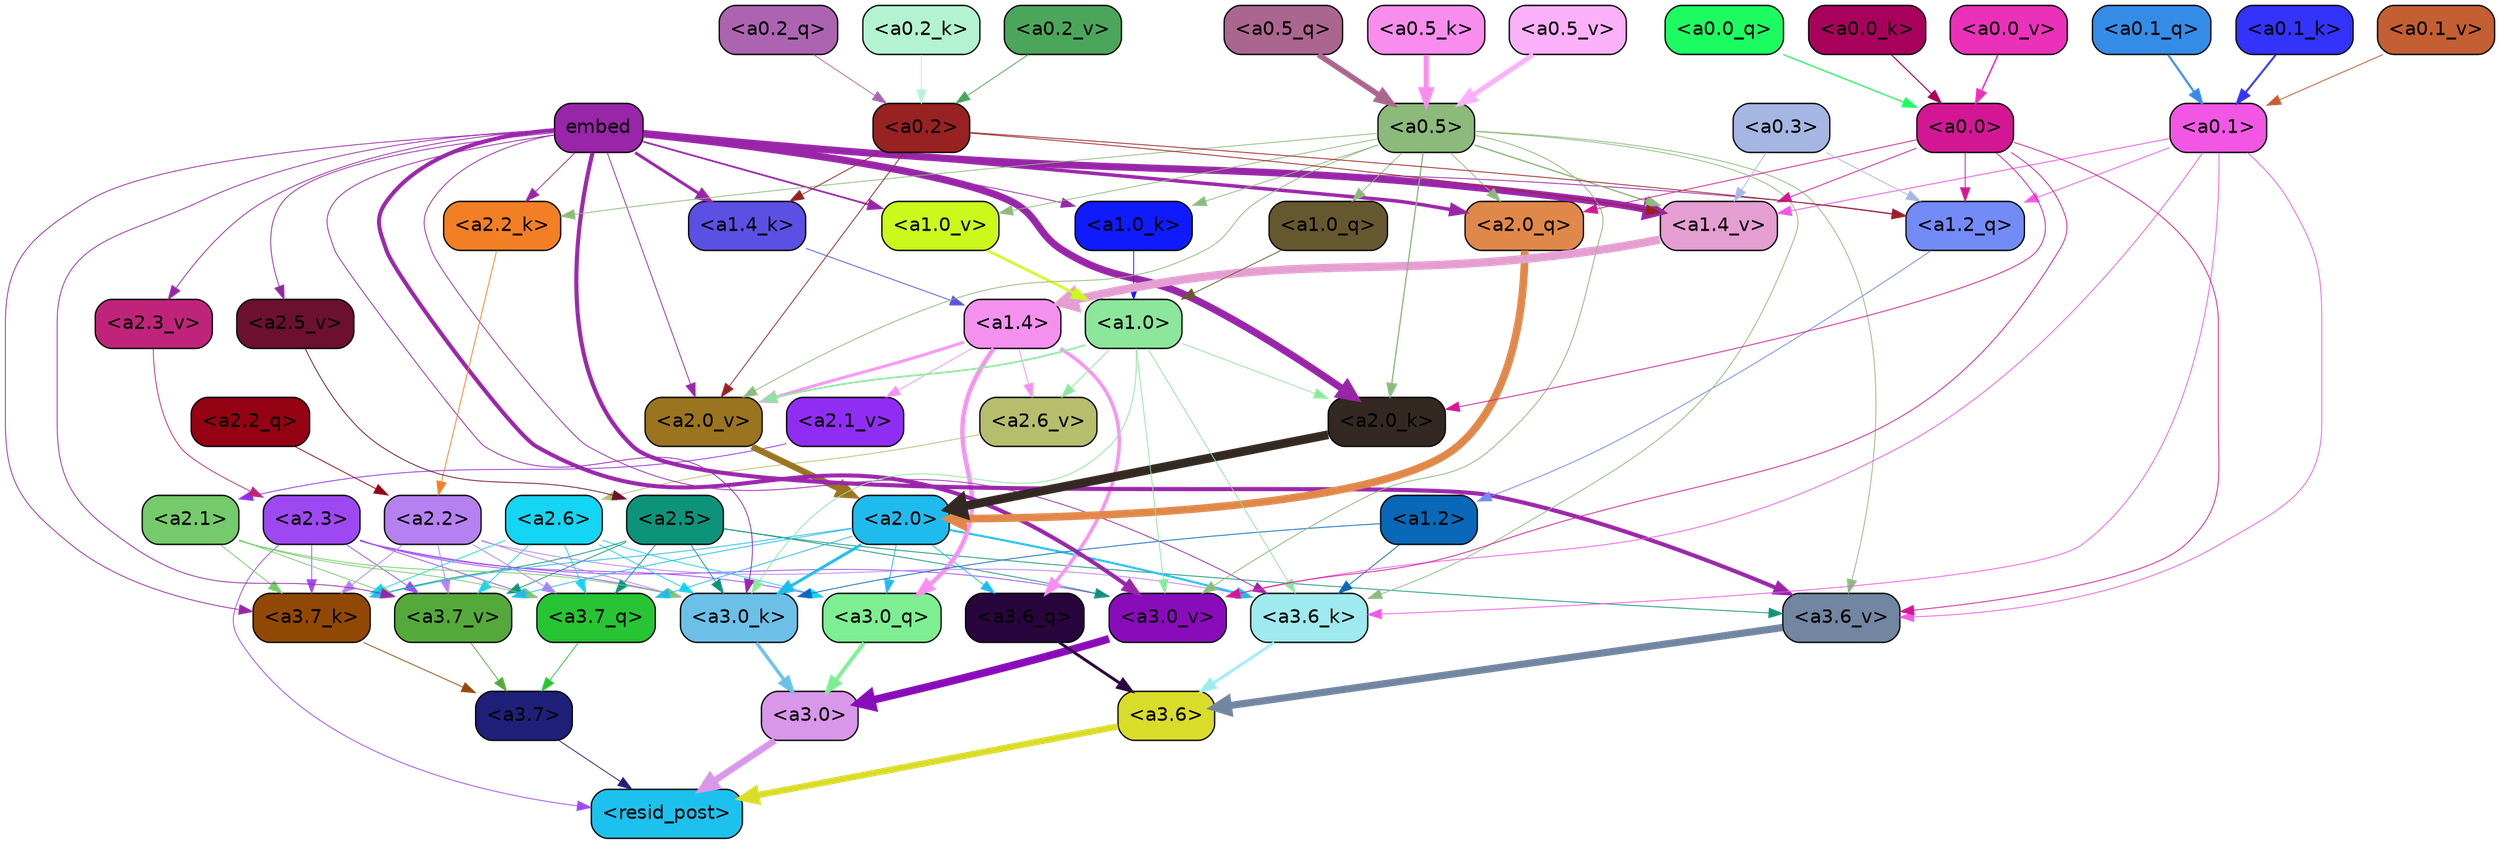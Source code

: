 strict digraph "" {
	graph [bgcolor=transparent,
		layout=dot,
		overlap=false,
		splines=true
	];
	"<a3.7>"	[color=black,
		fillcolor="#1e2079",
		fontname=Helvetica,
		shape=box,
		style="filled, rounded"];
	"<resid_post>"	[color=black,
		fillcolor="#1dc1ee",
		fontname=Helvetica,
		shape=box,
		style="filled, rounded"];
	"<a3.7>" -> "<resid_post>"	[color="#1e2079",
		penwidth=0.6];
	"<a3.6>"	[color=black,
		fillcolor="#dadc2a",
		fontname=Helvetica,
		shape=box,
		style="filled, rounded"];
	"<a3.6>" -> "<resid_post>"	[color="#dadc2a",
		penwidth=4.753257989883423];
	"<a3.0>"	[color=black,
		fillcolor="#d897e9",
		fontname=Helvetica,
		shape=box,
		style="filled, rounded"];
	"<a3.0>" -> "<resid_post>"	[color="#d897e9",
		penwidth=4.90053927898407];
	"<a2.3>"	[color=black,
		fillcolor="#9e48f2",
		fontname=Helvetica,
		shape=box,
		style="filled, rounded"];
	"<a2.3>" -> "<resid_post>"	[color="#9e48f2",
		penwidth=0.6];
	"<a3.7_q>"	[color=black,
		fillcolor="#27c433",
		fontname=Helvetica,
		shape=box,
		style="filled, rounded"];
	"<a2.3>" -> "<a3.7_q>"	[color="#9e48f2",
		penwidth=0.6];
	"<a3.0_q>"	[color=black,
		fillcolor="#7dee91",
		fontname=Helvetica,
		shape=box,
		style="filled, rounded"];
	"<a2.3>" -> "<a3.0_q>"	[color="#9e48f2",
		penwidth=0.6];
	"<a3.7_k>"	[color=black,
		fillcolor="#924805",
		fontname=Helvetica,
		shape=box,
		style="filled, rounded"];
	"<a2.3>" -> "<a3.7_k>"	[color="#9e48f2",
		penwidth=0.6];
	"<a3.0_k>"	[color=black,
		fillcolor="#6cc0e8",
		fontname=Helvetica,
		shape=box,
		style="filled, rounded"];
	"<a2.3>" -> "<a3.0_k>"	[color="#9e48f2",
		penwidth=0.6];
	"<a3.7_v>"	[color=black,
		fillcolor="#55a93b",
		fontname=Helvetica,
		shape=box,
		style="filled, rounded"];
	"<a2.3>" -> "<a3.7_v>"	[color="#9e48f2",
		penwidth=0.6];
	"<a3.0_v>"	[color=black,
		fillcolor="#890cba",
		fontname=Helvetica,
		shape=box,
		style="filled, rounded"];
	"<a2.3>" -> "<a3.0_v>"	[color="#9e48f2",
		penwidth=0.6];
	"<a3.7_q>" -> "<a3.7>"	[color="#27c433",
		penwidth=0.6];
	"<a3.6_q>"	[color=black,
		fillcolor="#29053d",
		fontname=Helvetica,
		shape=box,
		style="filled, rounded"];
	"<a3.6_q>" -> "<a3.6>"	[color="#29053d",
		penwidth=2.160832464694977];
	"<a3.0_q>" -> "<a3.0>"	[color="#7dee91",
		penwidth=2.870753765106201];
	"<a3.7_k>" -> "<a3.7>"	[color="#924805",
		penwidth=0.6];
	"<a3.6_k>"	[color=black,
		fillcolor="#9feaee",
		fontname=Helvetica,
		shape=box,
		style="filled, rounded"];
	"<a3.6_k>" -> "<a3.6>"	[color="#9feaee",
		penwidth=2.13908451795578];
	"<a3.0_k>" -> "<a3.0>"	[color="#6cc0e8",
		penwidth=2.520303964614868];
	"<a3.7_v>" -> "<a3.7>"	[color="#55a93b",
		penwidth=0.6];
	"<a3.6_v>"	[color=black,
		fillcolor="#7285a1",
		fontname=Helvetica,
		shape=box,
		style="filled, rounded"];
	"<a3.6_v>" -> "<a3.6>"	[color="#7285a1",
		penwidth=5.297133803367615];
	"<a3.0_v>" -> "<a3.0>"	[color="#890cba",
		penwidth=5.680712580680847];
	"<a2.6>"	[color=black,
		fillcolor="#14d5f3",
		fontname=Helvetica,
		shape=box,
		style="filled, rounded"];
	"<a2.6>" -> "<a3.7_q>"	[color="#14d5f3",
		penwidth=0.6];
	"<a2.6>" -> "<a3.0_q>"	[color="#14d5f3",
		penwidth=0.6];
	"<a2.6>" -> "<a3.7_k>"	[color="#14d5f3",
		penwidth=0.6];
	"<a2.6>" -> "<a3.0_k>"	[color="#14d5f3",
		penwidth=0.6];
	"<a2.6>" -> "<a3.7_v>"	[color="#14d5f3",
		penwidth=0.6];
	"<a2.5>"	[color=black,
		fillcolor="#0e937b",
		fontname=Helvetica,
		shape=box,
		style="filled, rounded"];
	"<a2.5>" -> "<a3.7_q>"	[color="#0e937b",
		penwidth=0.6];
	"<a2.5>" -> "<a3.7_k>"	[color="#0e937b",
		penwidth=0.6];
	"<a2.5>" -> "<a3.0_k>"	[color="#0e937b",
		penwidth=0.6];
	"<a2.5>" -> "<a3.7_v>"	[color="#0e937b",
		penwidth=0.6];
	"<a2.5>" -> "<a3.6_v>"	[color="#0e937b",
		penwidth=0.6];
	"<a2.5>" -> "<a3.0_v>"	[color="#0e937b",
		penwidth=0.6];
	"<a2.2>"	[color=black,
		fillcolor="#b581f1",
		fontname=Helvetica,
		shape=box,
		style="filled, rounded"];
	"<a2.2>" -> "<a3.7_q>"	[color="#b581f1",
		penwidth=0.6];
	"<a2.2>" -> "<a3.7_k>"	[color="#b581f1",
		penwidth=0.6];
	"<a2.2>" -> "<a3.6_k>"	[color="#b581f1",
		penwidth=0.6];
	"<a2.2>" -> "<a3.0_k>"	[color="#b581f1",
		penwidth=0.6];
	"<a2.2>" -> "<a3.7_v>"	[color="#b581f1",
		penwidth=0.6];
	"<a2.1>"	[color=black,
		fillcolor="#75ca6b",
		fontname=Helvetica,
		shape=box,
		style="filled, rounded"];
	"<a2.1>" -> "<a3.7_q>"	[color="#75ca6b",
		penwidth=0.6];
	"<a2.1>" -> "<a3.7_k>"	[color="#75ca6b",
		penwidth=0.6];
	"<a2.1>" -> "<a3.0_k>"	[color="#75ca6b",
		penwidth=0.6];
	"<a2.1>" -> "<a3.7_v>"	[color="#75ca6b",
		penwidth=0.6];
	"<a2.0>"	[color=black,
		fillcolor="#20bbed",
		fontname=Helvetica,
		shape=box,
		style="filled, rounded"];
	"<a2.0>" -> "<a3.7_q>"	[color="#20bbed",
		penwidth=0.6];
	"<a2.0>" -> "<a3.6_q>"	[color="#20bbed",
		penwidth=0.6];
	"<a2.0>" -> "<a3.0_q>"	[color="#20bbed",
		penwidth=0.6];
	"<a2.0>" -> "<a3.7_k>"	[color="#20bbed",
		penwidth=0.6];
	"<a2.0>" -> "<a3.6_k>"	[color="#20bbed",
		penwidth=1.5348684191703796];
	"<a2.0>" -> "<a3.0_k>"	[color="#20bbed",
		penwidth=2.172017753124237];
	"<a2.0>" -> "<a3.7_v>"	[color="#20bbed",
		penwidth=0.6];
	"<a1.4>"	[color=black,
		fillcolor="#f491ef",
		fontname=Helvetica,
		shape=box,
		style="filled, rounded"];
	"<a1.4>" -> "<a3.6_q>"	[color="#f491ef",
		penwidth=2.532623291015625];
	"<a1.4>" -> "<a3.0_q>"	[color="#f491ef",
		penwidth=3.2595192790031433];
	"<a2.6_v>"	[color=black,
		fillcolor="#b6bd6d",
		fontname=Helvetica,
		shape=box,
		style="filled, rounded"];
	"<a1.4>" -> "<a2.6_v>"	[color="#f491ef",
		penwidth=0.6];
	"<a2.1_v>"	[color=black,
		fillcolor="#902df2",
		fontname=Helvetica,
		shape=box,
		style="filled, rounded"];
	"<a1.4>" -> "<a2.1_v>"	[color="#f491ef",
		penwidth=0.6];
	"<a2.0_v>"	[color=black,
		fillcolor="#9a741f",
		fontname=Helvetica,
		shape=box,
		style="filled, rounded"];
	"<a1.4>" -> "<a2.0_v>"	[color="#f491ef",
		penwidth=2.1199009865522385];
	embed	[color=black,
		fillcolor="#9925a9",
		fontname=Helvetica,
		shape=box,
		style="filled, rounded"];
	embed -> "<a3.7_k>"	[color="#9925a9",
		penwidth=0.6];
	embed -> "<a3.6_k>"	[color="#9925a9",
		penwidth=0.6];
	embed -> "<a3.0_k>"	[color="#9925a9",
		penwidth=0.6117386221885681];
	embed -> "<a3.7_v>"	[color="#9925a9",
		penwidth=0.6];
	embed -> "<a3.6_v>"	[color="#9925a9",
		penwidth=3.0186105966567993];
	embed -> "<a3.0_v>"	[color="#9925a9",
		penwidth=2.969020187854767];
	"<a2.0_q>"	[color=black,
		fillcolor="#e08849",
		fontname=Helvetica,
		shape=box,
		style="filled, rounded"];
	embed -> "<a2.0_q>"	[color="#9925a9",
		penwidth=2.5791755318641663];
	"<a2.2_k>"	[color=black,
		fillcolor="#f37f24",
		fontname=Helvetica,
		shape=box,
		style="filled, rounded"];
	embed -> "<a2.2_k>"	[color="#9925a9",
		penwidth=0.6];
	"<a2.0_k>"	[color=black,
		fillcolor="#332922",
		fontname=Helvetica,
		shape=box,
		style="filled, rounded"];
	embed -> "<a2.0_k>"	[color="#9925a9",
		penwidth=5.307481050491333];
	"<a2.5_v>"	[color=black,
		fillcolor="#6c102f",
		fontname=Helvetica,
		shape=box,
		style="filled, rounded"];
	embed -> "<a2.5_v>"	[color="#9925a9",
		penwidth=0.6];
	"<a2.3_v>"	[color=black,
		fillcolor="#c0247a",
		fontname=Helvetica,
		shape=box,
		style="filled, rounded"];
	embed -> "<a2.3_v>"	[color="#9925a9",
		penwidth=0.6];
	embed -> "<a2.0_v>"	[color="#9925a9",
		penwidth=0.6];
	"<a1.2_q>"	[color=black,
		fillcolor="#738bf6",
		fontname=Helvetica,
		shape=box,
		style="filled, rounded"];
	embed -> "<a1.2_q>"	[color="#9925a9",
		penwidth=0.6];
	"<a1.4_k>"	[color=black,
		fillcolor="#5b50e4",
		fontname=Helvetica,
		shape=box,
		style="filled, rounded"];
	embed -> "<a1.4_k>"	[color="#9925a9",
		penwidth=2.1839776039123535];
	"<a1.0_k>"	[color=black,
		fillcolor="#0f1bfd",
		fontname=Helvetica,
		shape=box,
		style="filled, rounded"];
	embed -> "<a1.0_k>"	[color="#9925a9",
		penwidth=0.6];
	"<a1.4_v>"	[color=black,
		fillcolor="#e49ed1",
		fontname=Helvetica,
		shape=box,
		style="filled, rounded"];
	embed -> "<a1.4_v>"	[color="#9925a9",
		penwidth=5.2540810108184814];
	"<a1.0_v>"	[color=black,
		fillcolor="#cbf91b",
		fontname=Helvetica,
		shape=box,
		style="filled, rounded"];
	embed -> "<a1.0_v>"	[color="#9925a9",
		penwidth=1.3048751950263977];
	"<a1.2>"	[color=black,
		fillcolor="#0968b7",
		fontname=Helvetica,
		shape=box,
		style="filled, rounded"];
	"<a1.2>" -> "<a3.6_k>"	[color="#0968b7",
		penwidth=0.6];
	"<a1.2>" -> "<a3.0_k>"	[color="#0968b7",
		penwidth=0.6];
	"<a1.0>"	[color=black,
		fillcolor="#8ce69c",
		fontname=Helvetica,
		shape=box,
		style="filled, rounded"];
	"<a1.0>" -> "<a3.6_k>"	[color="#8ce69c",
		penwidth=0.6];
	"<a1.0>" -> "<a3.0_k>"	[color="#8ce69c",
		penwidth=0.6];
	"<a1.0>" -> "<a3.0_v>"	[color="#8ce69c",
		penwidth=0.6];
	"<a1.0>" -> "<a2.0_k>"	[color="#8ce69c",
		penwidth=0.6];
	"<a1.0>" -> "<a2.6_v>"	[color="#8ce69c",
		penwidth=0.6];
	"<a1.0>" -> "<a2.0_v>"	[color="#8ce69c",
		penwidth=1.237271785736084];
	"<a0.5>"	[color=black,
		fillcolor="#8cba7b",
		fontname=Helvetica,
		shape=box,
		style="filled, rounded"];
	"<a0.5>" -> "<a3.6_k>"	[color="#8cba7b",
		penwidth=0.6];
	"<a0.5>" -> "<a3.6_v>"	[color="#8cba7b",
		penwidth=0.6];
	"<a0.5>" -> "<a3.0_v>"	[color="#8cba7b",
		penwidth=0.6409564018249512];
	"<a0.5>" -> "<a2.0_q>"	[color="#8cba7b",
		penwidth=0.6];
	"<a0.5>" -> "<a2.2_k>"	[color="#8cba7b",
		penwidth=0.6];
	"<a0.5>" -> "<a2.0_k>"	[color="#8cba7b",
		penwidth=0.9355769157409668];
	"<a0.5>" -> "<a2.0_v>"	[color="#8cba7b",
		penwidth=0.6];
	"<a1.0_q>"	[color=black,
		fillcolor="#66582e",
		fontname=Helvetica,
		shape=box,
		style="filled, rounded"];
	"<a0.5>" -> "<a1.0_q>"	[color="#8cba7b",
		penwidth=0.6];
	"<a0.5>" -> "<a1.0_k>"	[color="#8cba7b",
		penwidth=0.6];
	"<a0.5>" -> "<a1.4_v>"	[color="#8cba7b",
		penwidth=1.016412615776062];
	"<a0.5>" -> "<a1.0_v>"	[color="#8cba7b",
		penwidth=0.6];
	"<a0.1>"	[color=black,
		fillcolor="#f157e4",
		fontname=Helvetica,
		shape=box,
		style="filled, rounded"];
	"<a0.1>" -> "<a3.6_k>"	[color="#f157e4",
		penwidth=0.6];
	"<a0.1>" -> "<a3.6_v>"	[color="#f157e4",
		penwidth=0.6];
	"<a0.1>" -> "<a3.0_v>"	[color="#f157e4",
		penwidth=0.6];
	"<a0.1>" -> "<a1.2_q>"	[color="#f157e4",
		penwidth=0.6];
	"<a0.1>" -> "<a1.4_v>"	[color="#f157e4",
		penwidth=0.6440334320068359];
	"<a0.0>"	[color=black,
		fillcolor="#d31794",
		fontname=Helvetica,
		shape=box,
		style="filled, rounded"];
	"<a0.0>" -> "<a3.6_v>"	[color="#d31794",
		penwidth=0.6];
	"<a0.0>" -> "<a3.0_v>"	[color="#d31794",
		penwidth=0.6];
	"<a0.0>" -> "<a2.0_q>"	[color="#d31794",
		penwidth=0.6];
	"<a0.0>" -> "<a2.0_k>"	[color="#d31794",
		penwidth=0.6];
	"<a0.0>" -> "<a1.2_q>"	[color="#d31794",
		penwidth=0.6];
	"<a0.0>" -> "<a1.4_v>"	[color="#d31794",
		penwidth=0.6];
	"<a2.2_q>"	[color=black,
		fillcolor="#950213",
		fontname=Helvetica,
		shape=box,
		style="filled, rounded"];
	"<a2.2_q>" -> "<a2.2>"	[color="#950213",
		penwidth=0.6];
	"<a2.0_q>" -> "<a2.0>"	[color="#e08849",
		penwidth=5.682948350906372];
	"<a2.2_k>" -> "<a2.2>"	[color="#f37f24",
		penwidth=0.6];
	"<a2.0_k>" -> "<a2.0>"	[color="#332922",
		penwidth=6.450693130493164];
	"<a2.6_v>" -> "<a2.6>"	[color="#b6bd6d",
		penwidth=0.6];
	"<a2.5_v>" -> "<a2.5>"	[color="#6c102f",
		penwidth=0.6];
	"<a2.3_v>" -> "<a2.3>"	[color="#c0247a",
		penwidth=0.6];
	"<a2.1_v>" -> "<a2.1>"	[color="#902df2",
		penwidth=0.6];
	"<a2.0_v>" -> "<a2.0>"	[color="#9a741f",
		penwidth=4.592647075653076];
	"<a0.2>"	[color=black,
		fillcolor="#982122",
		fontname=Helvetica,
		shape=box,
		style="filled, rounded"];
	"<a0.2>" -> "<a2.0_v>"	[color="#982122",
		penwidth=0.6];
	"<a0.2>" -> "<a1.2_q>"	[color="#982122",
		penwidth=0.6];
	"<a0.2>" -> "<a1.4_k>"	[color="#982122",
		penwidth=0.6];
	"<a0.2>" -> "<a1.4_v>"	[color="#982122",
		penwidth=0.6];
	"<a1.2_q>" -> "<a1.2>"	[color="#738bf6",
		penwidth=0.6323684453964233];
	"<a1.0_q>" -> "<a1.0>"	[color="#66582e",
		penwidth=0.6];
	"<a1.4_k>" -> "<a1.4>"	[color="#5b50e4",
		penwidth=0.6];
	"<a1.0_k>" -> "<a1.0>"	[color="#0f1bfd",
		penwidth=0.6];
	"<a1.4_v>" -> "<a1.4>"	[color="#e49ed1",
		penwidth=6.149721145629883];
	"<a1.0_v>" -> "<a1.0>"	[color="#cbf91b",
		penwidth=1.874430701136589];
	"<a0.3>"	[color=black,
		fillcolor="#a6b6e3",
		fontname=Helvetica,
		shape=box,
		style="filled, rounded"];
	"<a0.3>" -> "<a1.2_q>"	[color="#a6b6e3",
		penwidth=0.6];
	"<a0.3>" -> "<a1.4_v>"	[color="#a6b6e3",
		penwidth=0.6];
	"<a0.5_q>"	[color=black,
		fillcolor="#ab668f",
		fontname=Helvetica,
		shape=box,
		style="filled, rounded"];
	"<a0.5_q>" -> "<a0.5>"	[color="#ab668f",
		penwidth=4.096640631556511];
	"<a0.2_q>"	[color=black,
		fillcolor="#ac64b1",
		fontname=Helvetica,
		shape=box,
		style="filled, rounded"];
	"<a0.2_q>" -> "<a0.2>"	[color="#ac64b1",
		penwidth=0.6005611419677734];
	"<a0.1_q>"	[color=black,
		fillcolor="#358ce6",
		fontname=Helvetica,
		shape=box,
		style="filled, rounded"];
	"<a0.1_q>" -> "<a0.1>"	[color="#358ce6",
		penwidth=1.5538761615753174];
	"<a0.0_q>"	[color=black,
		fillcolor="#1cfc61",
		fontname=Helvetica,
		shape=box,
		style="filled, rounded"];
	"<a0.0_q>" -> "<a0.0>"	[color="#1cfc61",
		penwidth=0.8876461982727051];
	"<a0.5_k>"	[color=black,
		fillcolor="#f88dee",
		fontname=Helvetica,
		shape=box,
		style="filled, rounded"];
	"<a0.5_k>" -> "<a0.5>"	[color="#f88dee",
		penwidth=3.7383413314819336];
	"<a0.2_k>"	[color=black,
		fillcolor="#b4f3d2",
		fontname=Helvetica,
		shape=box,
		style="filled, rounded"];
	"<a0.2_k>" -> "<a0.2>"	[color="#b4f3d2",
		penwidth=0.6];
	"<a0.1_k>"	[color=black,
		fillcolor="#3333fa",
		fontname=Helvetica,
		shape=box,
		style="filled, rounded"];
	"<a0.1_k>" -> "<a0.1>"	[color="#3333fa",
		penwidth=1.4667291641235352];
	"<a0.0_k>"	[color=black,
		fillcolor="#a8015c",
		fontname=Helvetica,
		shape=box,
		style="filled, rounded"];
	"<a0.0_k>" -> "<a0.0>"	[color="#a8015c",
		penwidth=0.7793014049530029];
	"<a0.5_v>"	[color=black,
		fillcolor="#fbb1f9",
		fontname=Helvetica,
		shape=box,
		style="filled, rounded"];
	"<a0.5_v>" -> "<a0.5>"	[color="#fbb1f9",
		penwidth=3.717004656791687];
	"<a0.2_v>"	[color=black,
		fillcolor="#4ba65c",
		fontname=Helvetica,
		shape=box,
		style="filled, rounded"];
	"<a0.2_v>" -> "<a0.2>"	[color="#4ba65c",
		penwidth=0.6];
	"<a0.1_v>"	[color=black,
		fillcolor="#c35f33",
		fontname=Helvetica,
		shape=box,
		style="filled, rounded"];
	"<a0.1_v>" -> "<a0.1>"	[color="#c35f33",
		penwidth=0.6493067741394043];
	"<a0.0_v>"	[color=black,
		fillcolor="#eb31b9",
		fontname=Helvetica,
		shape=box,
		style="filled, rounded"];
	"<a0.0_v>" -> "<a0.0>"	[color="#eb31b9",
		penwidth=1.1432268619537354];
}
